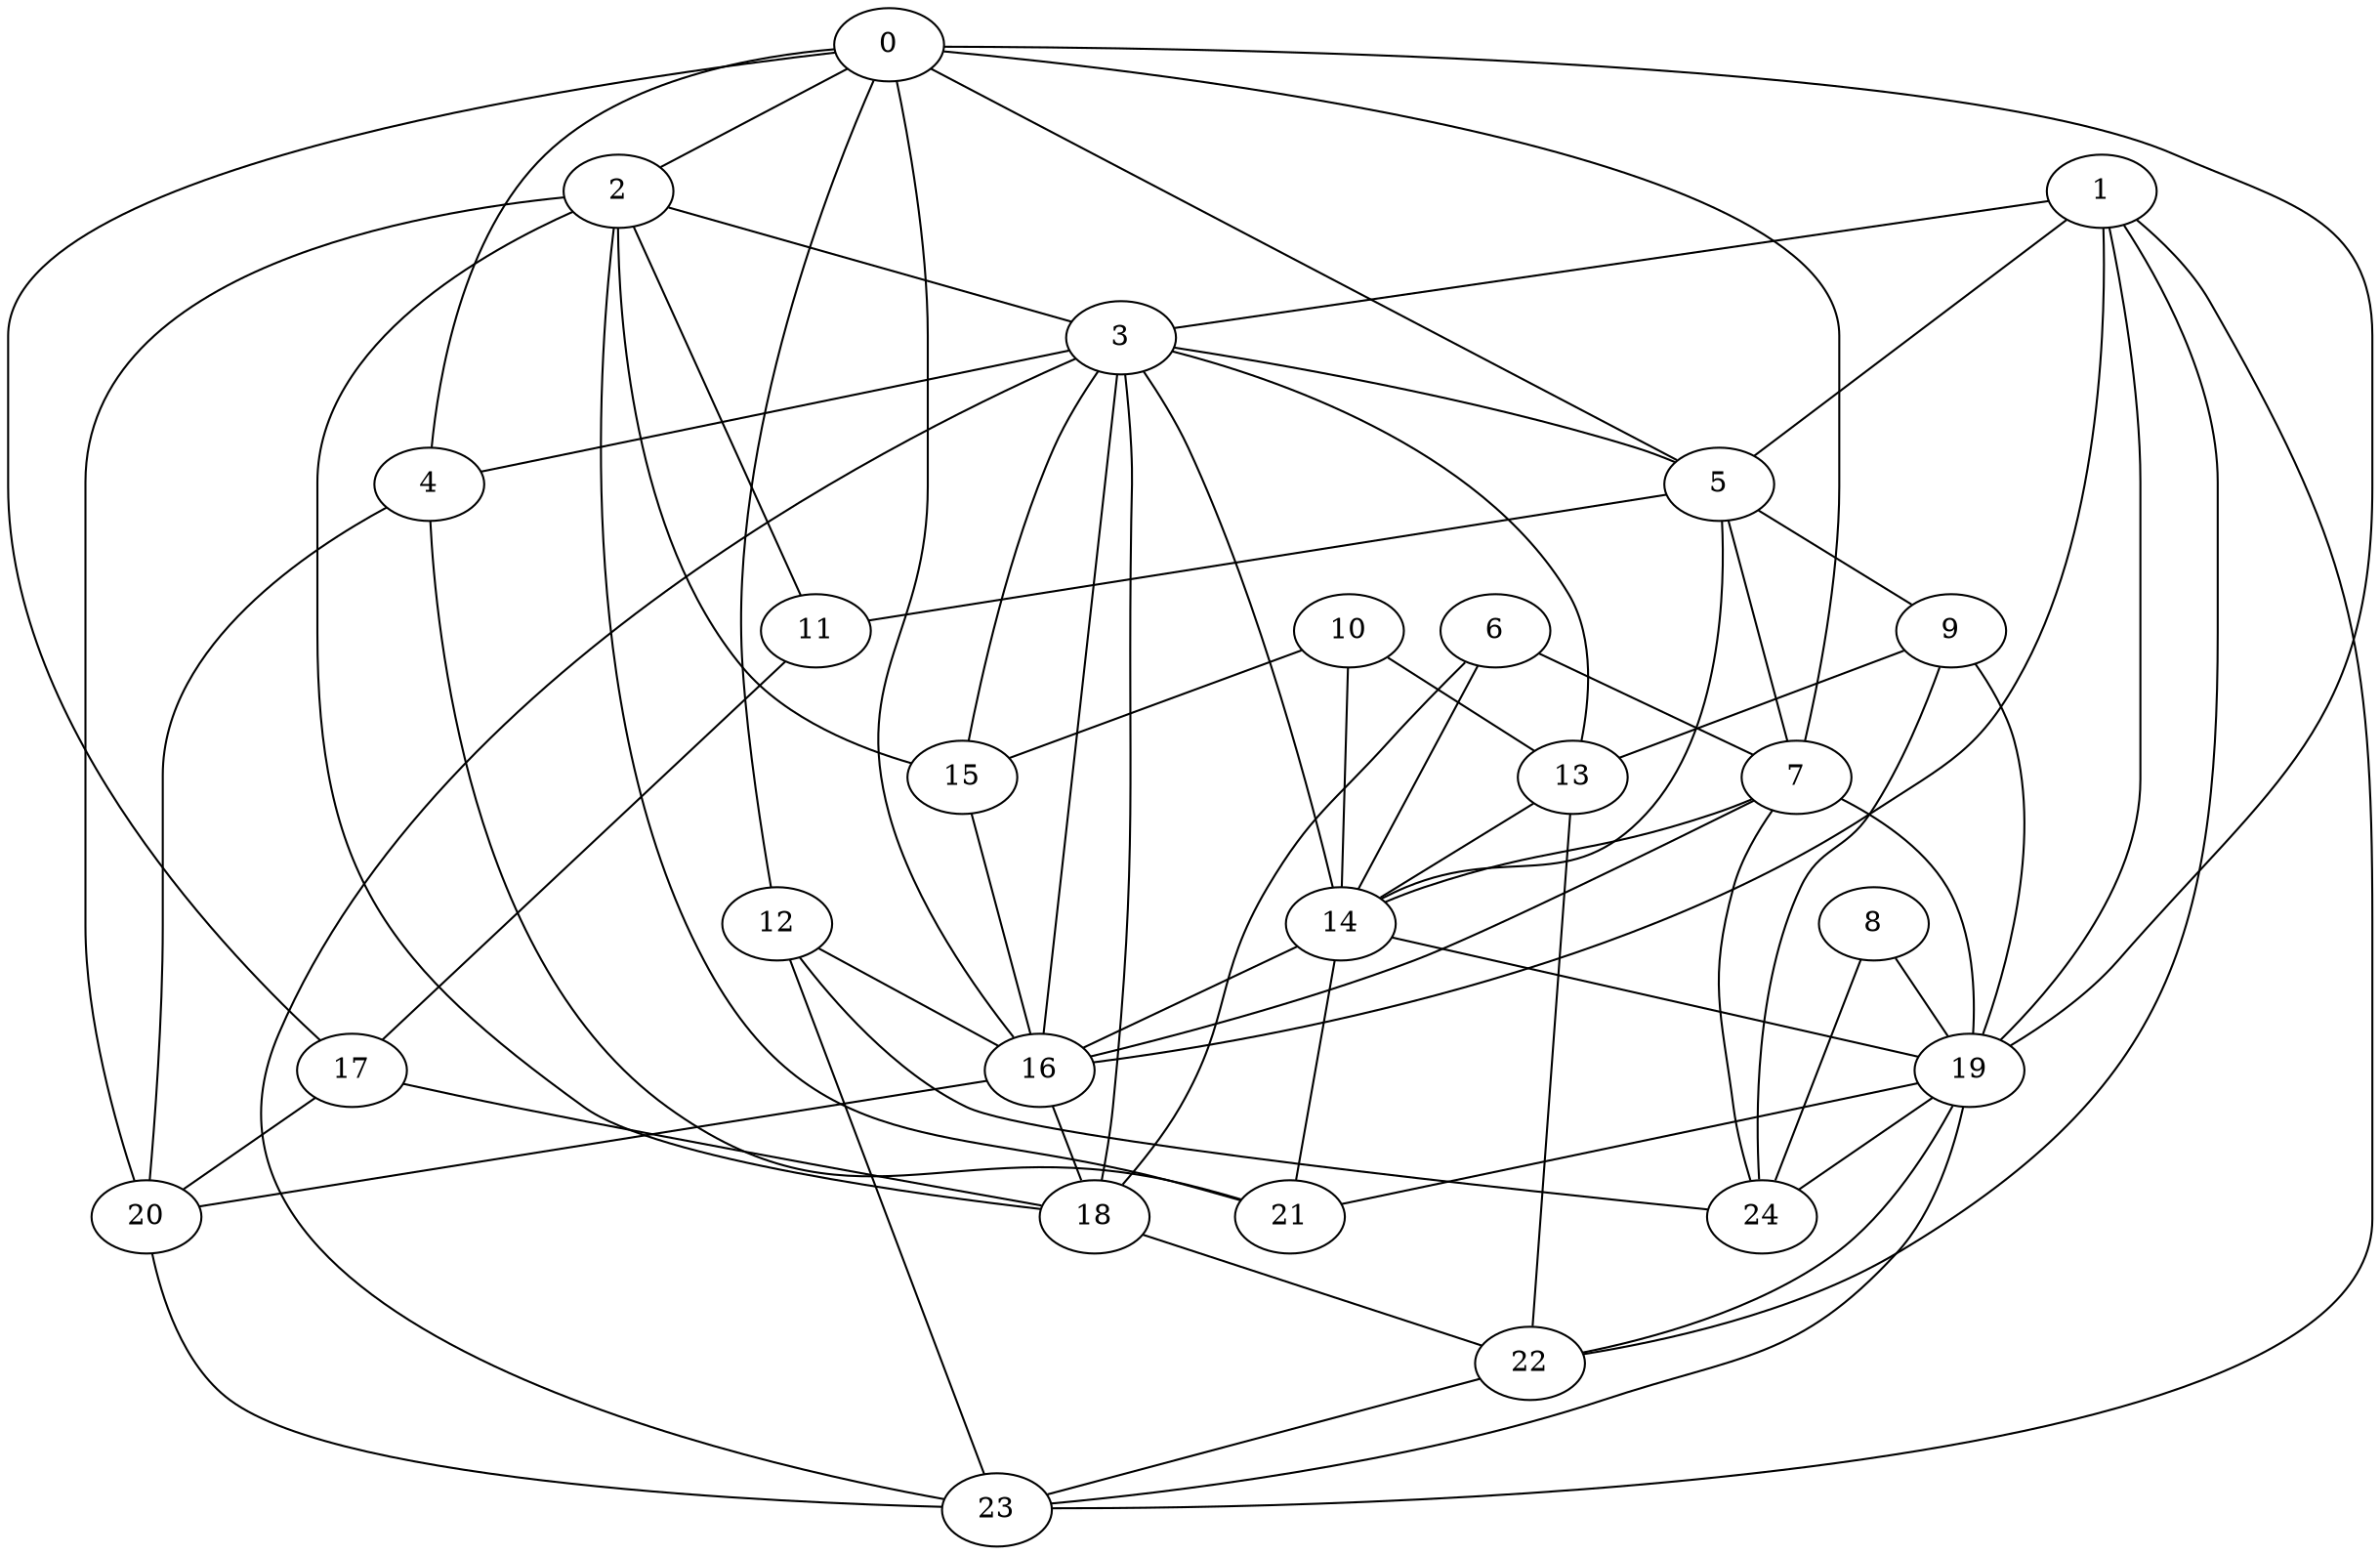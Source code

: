 strict graph "gnp_random_graph(25,0.25)" {
0;
1;
2;
3;
4;
5;
6;
7;
8;
9;
10;
11;
12;
13;
14;
15;
16;
17;
18;
19;
20;
21;
22;
23;
24;
0 -- 2  [is_available=True, prob="0.0219385831237"];
0 -- 4  [is_available=True, prob="0.512545725233"];
0 -- 5  [is_available=True, prob="0.333784751294"];
0 -- 7  [is_available=True, prob="0.969881469688"];
0 -- 12  [is_available=True, prob="0.145415355372"];
0 -- 16  [is_available=True, prob="0.14209827664"];
0 -- 17  [is_available=True, prob="0.918581330216"];
0 -- 19  [is_available=True, prob="0.631287944842"];
1 -- 3  [is_available=True, prob="1.0"];
1 -- 5  [is_available=True, prob="0.191631649024"];
1 -- 16  [is_available=True, prob="0.613253456021"];
1 -- 19  [is_available=True, prob="0.916643403815"];
1 -- 22  [is_available=True, prob="0.720156905056"];
1 -- 23  [is_available=True, prob="0.245875408451"];
2 -- 3  [is_available=True, prob="0.640203211932"];
2 -- 11  [is_available=True, prob="0.68303519923"];
2 -- 15  [is_available=True, prob="0.571679103118"];
2 -- 18  [is_available=True, prob="1.0"];
2 -- 20  [is_available=True, prob="0.93604986985"];
2 -- 21  [is_available=True, prob="0.720530565729"];
3 -- 4  [is_available=True, prob="0.790590742316"];
3 -- 5  [is_available=True, prob="1.0"];
3 -- 13  [is_available=True, prob="0.665501037239"];
3 -- 14  [is_available=True, prob="1.0"];
3 -- 15  [is_available=True, prob="1.0"];
3 -- 16  [is_available=True, prob="0.0175027903395"];
3 -- 18  [is_available=True, prob="1.0"];
3 -- 23  [is_available=True, prob="0.888927342274"];
4 -- 20  [is_available=True, prob="1.0"];
4 -- 21  [is_available=True, prob="0.244976949741"];
5 -- 7  [is_available=True, prob="0.887243552646"];
5 -- 9  [is_available=True, prob="0.881104456233"];
5 -- 11  [is_available=True, prob="0.831878782481"];
5 -- 14  [is_available=True, prob="0.481066159112"];
6 -- 18  [is_available=True, prob="1.0"];
6 -- 14  [is_available=True, prob="0.15238064483"];
6 -- 7  [is_available=True, prob="0.143800537434"];
7 -- 14  [is_available=True, prob="0.140972711796"];
7 -- 16  [is_available=True, prob="0.11702245997"];
7 -- 19  [is_available=True, prob="0.566952597265"];
7 -- 24  [is_available=True, prob="1.0"];
8 -- 24  [is_available=True, prob="0.381438667778"];
8 -- 19  [is_available=True, prob="0.900449550215"];
9 -- 24  [is_available=True, prob="0.764115479505"];
9 -- 19  [is_available=True, prob="0.88048424205"];
9 -- 13  [is_available=True, prob="1.0"];
10 -- 13  [is_available=True, prob="0.519439619769"];
10 -- 14  [is_available=True, prob="0.469257254464"];
10 -- 15  [is_available=True, prob="0.669945187547"];
11 -- 17  [is_available=True, prob="0.104939145094"];
12 -- 16  [is_available=True, prob="1.0"];
12 -- 24  [is_available=True, prob="0.93650422992"];
12 -- 23  [is_available=True, prob="0.0489685907538"];
13 -- 22  [is_available=True, prob="1.0"];
13 -- 14  [is_available=True, prob="0.042802142701"];
14 -- 16  [is_available=True, prob="0.0775090899579"];
14 -- 19  [is_available=True, prob="1.0"];
14 -- 21  [is_available=True, prob="0.689488081855"];
15 -- 16  [is_available=True, prob="0.231090642775"];
16 -- 18  [is_available=True, prob="0.801685572159"];
16 -- 20  [is_available=True, prob="0.230021153815"];
17 -- 18  [is_available=True, prob="0.366463013494"];
17 -- 20  [is_available=True, prob="0.365452322463"];
18 -- 22  [is_available=True, prob="0.010204179045"];
19 -- 21  [is_available=True, prob="0.567908195301"];
19 -- 22  [is_available=True, prob="0.673537152048"];
19 -- 23  [is_available=True, prob="0.456872577684"];
19 -- 24  [is_available=True, prob="0.504473107782"];
20 -- 23  [is_available=True, prob="0.165854361708"];
22 -- 23  [is_available=True, prob="1.0"];
}
